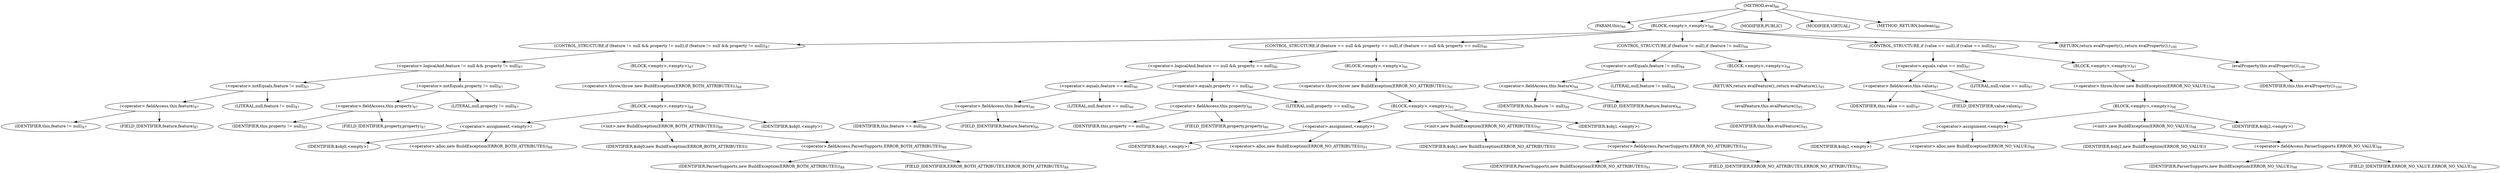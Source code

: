 digraph "eval" {  
"87" [label = <(METHOD,eval)<SUB>86</SUB>> ]
"10" [label = <(PARAM,this)<SUB>86</SUB>> ]
"88" [label = <(BLOCK,&lt;empty&gt;,&lt;empty&gt;)<SUB>86</SUB>> ]
"89" [label = <(CONTROL_STRUCTURE,if (feature != null &amp;&amp; property != null),if (feature != null &amp;&amp; property != null))<SUB>87</SUB>> ]
"90" [label = <(&lt;operator&gt;.logicalAnd,feature != null &amp;&amp; property != null)<SUB>87</SUB>> ]
"91" [label = <(&lt;operator&gt;.notEquals,feature != null)<SUB>87</SUB>> ]
"92" [label = <(&lt;operator&gt;.fieldAccess,this.feature)<SUB>87</SUB>> ]
"93" [label = <(IDENTIFIER,this,feature != null)<SUB>87</SUB>> ]
"94" [label = <(FIELD_IDENTIFIER,feature,feature)<SUB>87</SUB>> ]
"95" [label = <(LITERAL,null,feature != null)<SUB>87</SUB>> ]
"96" [label = <(&lt;operator&gt;.notEquals,property != null)<SUB>87</SUB>> ]
"97" [label = <(&lt;operator&gt;.fieldAccess,this.property)<SUB>87</SUB>> ]
"98" [label = <(IDENTIFIER,this,property != null)<SUB>87</SUB>> ]
"99" [label = <(FIELD_IDENTIFIER,property,property)<SUB>87</SUB>> ]
"100" [label = <(LITERAL,null,property != null)<SUB>87</SUB>> ]
"101" [label = <(BLOCK,&lt;empty&gt;,&lt;empty&gt;)<SUB>87</SUB>> ]
"102" [label = <(&lt;operator&gt;.throw,throw new BuildException(ERROR_BOTH_ATTRIBUTES);)<SUB>88</SUB>> ]
"103" [label = <(BLOCK,&lt;empty&gt;,&lt;empty&gt;)<SUB>88</SUB>> ]
"104" [label = <(&lt;operator&gt;.assignment,&lt;empty&gt;)> ]
"105" [label = <(IDENTIFIER,$obj0,&lt;empty&gt;)> ]
"106" [label = <(&lt;operator&gt;.alloc,new BuildException(ERROR_BOTH_ATTRIBUTES))<SUB>88</SUB>> ]
"107" [label = <(&lt;init&gt;,new BuildException(ERROR_BOTH_ATTRIBUTES))<SUB>88</SUB>> ]
"108" [label = <(IDENTIFIER,$obj0,new BuildException(ERROR_BOTH_ATTRIBUTES))> ]
"109" [label = <(&lt;operator&gt;.fieldAccess,ParserSupports.ERROR_BOTH_ATTRIBUTES)<SUB>88</SUB>> ]
"110" [label = <(IDENTIFIER,ParserSupports,new BuildException(ERROR_BOTH_ATTRIBUTES))<SUB>88</SUB>> ]
"111" [label = <(FIELD_IDENTIFIER,ERROR_BOTH_ATTRIBUTES,ERROR_BOTH_ATTRIBUTES)<SUB>88</SUB>> ]
"112" [label = <(IDENTIFIER,$obj0,&lt;empty&gt;)> ]
"113" [label = <(CONTROL_STRUCTURE,if (feature == null &amp;&amp; property == null),if (feature == null &amp;&amp; property == null))<SUB>90</SUB>> ]
"114" [label = <(&lt;operator&gt;.logicalAnd,feature == null &amp;&amp; property == null)<SUB>90</SUB>> ]
"115" [label = <(&lt;operator&gt;.equals,feature == null)<SUB>90</SUB>> ]
"116" [label = <(&lt;operator&gt;.fieldAccess,this.feature)<SUB>90</SUB>> ]
"117" [label = <(IDENTIFIER,this,feature == null)<SUB>90</SUB>> ]
"118" [label = <(FIELD_IDENTIFIER,feature,feature)<SUB>90</SUB>> ]
"119" [label = <(LITERAL,null,feature == null)<SUB>90</SUB>> ]
"120" [label = <(&lt;operator&gt;.equals,property == null)<SUB>90</SUB>> ]
"121" [label = <(&lt;operator&gt;.fieldAccess,this.property)<SUB>90</SUB>> ]
"122" [label = <(IDENTIFIER,this,property == null)<SUB>90</SUB>> ]
"123" [label = <(FIELD_IDENTIFIER,property,property)<SUB>90</SUB>> ]
"124" [label = <(LITERAL,null,property == null)<SUB>90</SUB>> ]
"125" [label = <(BLOCK,&lt;empty&gt;,&lt;empty&gt;)<SUB>90</SUB>> ]
"126" [label = <(&lt;operator&gt;.throw,throw new BuildException(ERROR_NO_ATTRIBUTES);)<SUB>91</SUB>> ]
"127" [label = <(BLOCK,&lt;empty&gt;,&lt;empty&gt;)<SUB>91</SUB>> ]
"128" [label = <(&lt;operator&gt;.assignment,&lt;empty&gt;)> ]
"129" [label = <(IDENTIFIER,$obj1,&lt;empty&gt;)> ]
"130" [label = <(&lt;operator&gt;.alloc,new BuildException(ERROR_NO_ATTRIBUTES))<SUB>91</SUB>> ]
"131" [label = <(&lt;init&gt;,new BuildException(ERROR_NO_ATTRIBUTES))<SUB>91</SUB>> ]
"132" [label = <(IDENTIFIER,$obj1,new BuildException(ERROR_NO_ATTRIBUTES))> ]
"133" [label = <(&lt;operator&gt;.fieldAccess,ParserSupports.ERROR_NO_ATTRIBUTES)<SUB>91</SUB>> ]
"134" [label = <(IDENTIFIER,ParserSupports,new BuildException(ERROR_NO_ATTRIBUTES))<SUB>91</SUB>> ]
"135" [label = <(FIELD_IDENTIFIER,ERROR_NO_ATTRIBUTES,ERROR_NO_ATTRIBUTES)<SUB>91</SUB>> ]
"136" [label = <(IDENTIFIER,$obj1,&lt;empty&gt;)> ]
"137" [label = <(CONTROL_STRUCTURE,if (feature != null),if (feature != null))<SUB>94</SUB>> ]
"138" [label = <(&lt;operator&gt;.notEquals,feature != null)<SUB>94</SUB>> ]
"139" [label = <(&lt;operator&gt;.fieldAccess,this.feature)<SUB>94</SUB>> ]
"140" [label = <(IDENTIFIER,this,feature != null)<SUB>94</SUB>> ]
"141" [label = <(FIELD_IDENTIFIER,feature,feature)<SUB>94</SUB>> ]
"142" [label = <(LITERAL,null,feature != null)<SUB>94</SUB>> ]
"143" [label = <(BLOCK,&lt;empty&gt;,&lt;empty&gt;)<SUB>94</SUB>> ]
"144" [label = <(RETURN,return evalFeature();,return evalFeature();)<SUB>95</SUB>> ]
"145" [label = <(evalFeature,this.evalFeature())<SUB>95</SUB>> ]
"9" [label = <(IDENTIFIER,this,this.evalFeature())<SUB>95</SUB>> ]
"146" [label = <(CONTROL_STRUCTURE,if (value == null),if (value == null))<SUB>97</SUB>> ]
"147" [label = <(&lt;operator&gt;.equals,value == null)<SUB>97</SUB>> ]
"148" [label = <(&lt;operator&gt;.fieldAccess,this.value)<SUB>97</SUB>> ]
"149" [label = <(IDENTIFIER,this,value == null)<SUB>97</SUB>> ]
"150" [label = <(FIELD_IDENTIFIER,value,value)<SUB>97</SUB>> ]
"151" [label = <(LITERAL,null,value == null)<SUB>97</SUB>> ]
"152" [label = <(BLOCK,&lt;empty&gt;,&lt;empty&gt;)<SUB>97</SUB>> ]
"153" [label = <(&lt;operator&gt;.throw,throw new BuildException(ERROR_NO_VALUE);)<SUB>98</SUB>> ]
"154" [label = <(BLOCK,&lt;empty&gt;,&lt;empty&gt;)<SUB>98</SUB>> ]
"155" [label = <(&lt;operator&gt;.assignment,&lt;empty&gt;)> ]
"156" [label = <(IDENTIFIER,$obj2,&lt;empty&gt;)> ]
"157" [label = <(&lt;operator&gt;.alloc,new BuildException(ERROR_NO_VALUE))<SUB>98</SUB>> ]
"158" [label = <(&lt;init&gt;,new BuildException(ERROR_NO_VALUE))<SUB>98</SUB>> ]
"159" [label = <(IDENTIFIER,$obj2,new BuildException(ERROR_NO_VALUE))> ]
"160" [label = <(&lt;operator&gt;.fieldAccess,ParserSupports.ERROR_NO_VALUE)<SUB>98</SUB>> ]
"161" [label = <(IDENTIFIER,ParserSupports,new BuildException(ERROR_NO_VALUE))<SUB>98</SUB>> ]
"162" [label = <(FIELD_IDENTIFIER,ERROR_NO_VALUE,ERROR_NO_VALUE)<SUB>98</SUB>> ]
"163" [label = <(IDENTIFIER,$obj2,&lt;empty&gt;)> ]
"164" [label = <(RETURN,return evalProperty();,return evalProperty();)<SUB>100</SUB>> ]
"165" [label = <(evalProperty,this.evalProperty())<SUB>100</SUB>> ]
"11" [label = <(IDENTIFIER,this,this.evalProperty())<SUB>100</SUB>> ]
"166" [label = <(MODIFIER,PUBLIC)> ]
"167" [label = <(MODIFIER,VIRTUAL)> ]
"168" [label = <(METHOD_RETURN,boolean)<SUB>86</SUB>> ]
  "87" -> "10" 
  "87" -> "88" 
  "87" -> "166" 
  "87" -> "167" 
  "87" -> "168" 
  "88" -> "89" 
  "88" -> "113" 
  "88" -> "137" 
  "88" -> "146" 
  "88" -> "164" 
  "89" -> "90" 
  "89" -> "101" 
  "90" -> "91" 
  "90" -> "96" 
  "91" -> "92" 
  "91" -> "95" 
  "92" -> "93" 
  "92" -> "94" 
  "96" -> "97" 
  "96" -> "100" 
  "97" -> "98" 
  "97" -> "99" 
  "101" -> "102" 
  "102" -> "103" 
  "103" -> "104" 
  "103" -> "107" 
  "103" -> "112" 
  "104" -> "105" 
  "104" -> "106" 
  "107" -> "108" 
  "107" -> "109" 
  "109" -> "110" 
  "109" -> "111" 
  "113" -> "114" 
  "113" -> "125" 
  "114" -> "115" 
  "114" -> "120" 
  "115" -> "116" 
  "115" -> "119" 
  "116" -> "117" 
  "116" -> "118" 
  "120" -> "121" 
  "120" -> "124" 
  "121" -> "122" 
  "121" -> "123" 
  "125" -> "126" 
  "126" -> "127" 
  "127" -> "128" 
  "127" -> "131" 
  "127" -> "136" 
  "128" -> "129" 
  "128" -> "130" 
  "131" -> "132" 
  "131" -> "133" 
  "133" -> "134" 
  "133" -> "135" 
  "137" -> "138" 
  "137" -> "143" 
  "138" -> "139" 
  "138" -> "142" 
  "139" -> "140" 
  "139" -> "141" 
  "143" -> "144" 
  "144" -> "145" 
  "145" -> "9" 
  "146" -> "147" 
  "146" -> "152" 
  "147" -> "148" 
  "147" -> "151" 
  "148" -> "149" 
  "148" -> "150" 
  "152" -> "153" 
  "153" -> "154" 
  "154" -> "155" 
  "154" -> "158" 
  "154" -> "163" 
  "155" -> "156" 
  "155" -> "157" 
  "158" -> "159" 
  "158" -> "160" 
  "160" -> "161" 
  "160" -> "162" 
  "164" -> "165" 
  "165" -> "11" 
}
